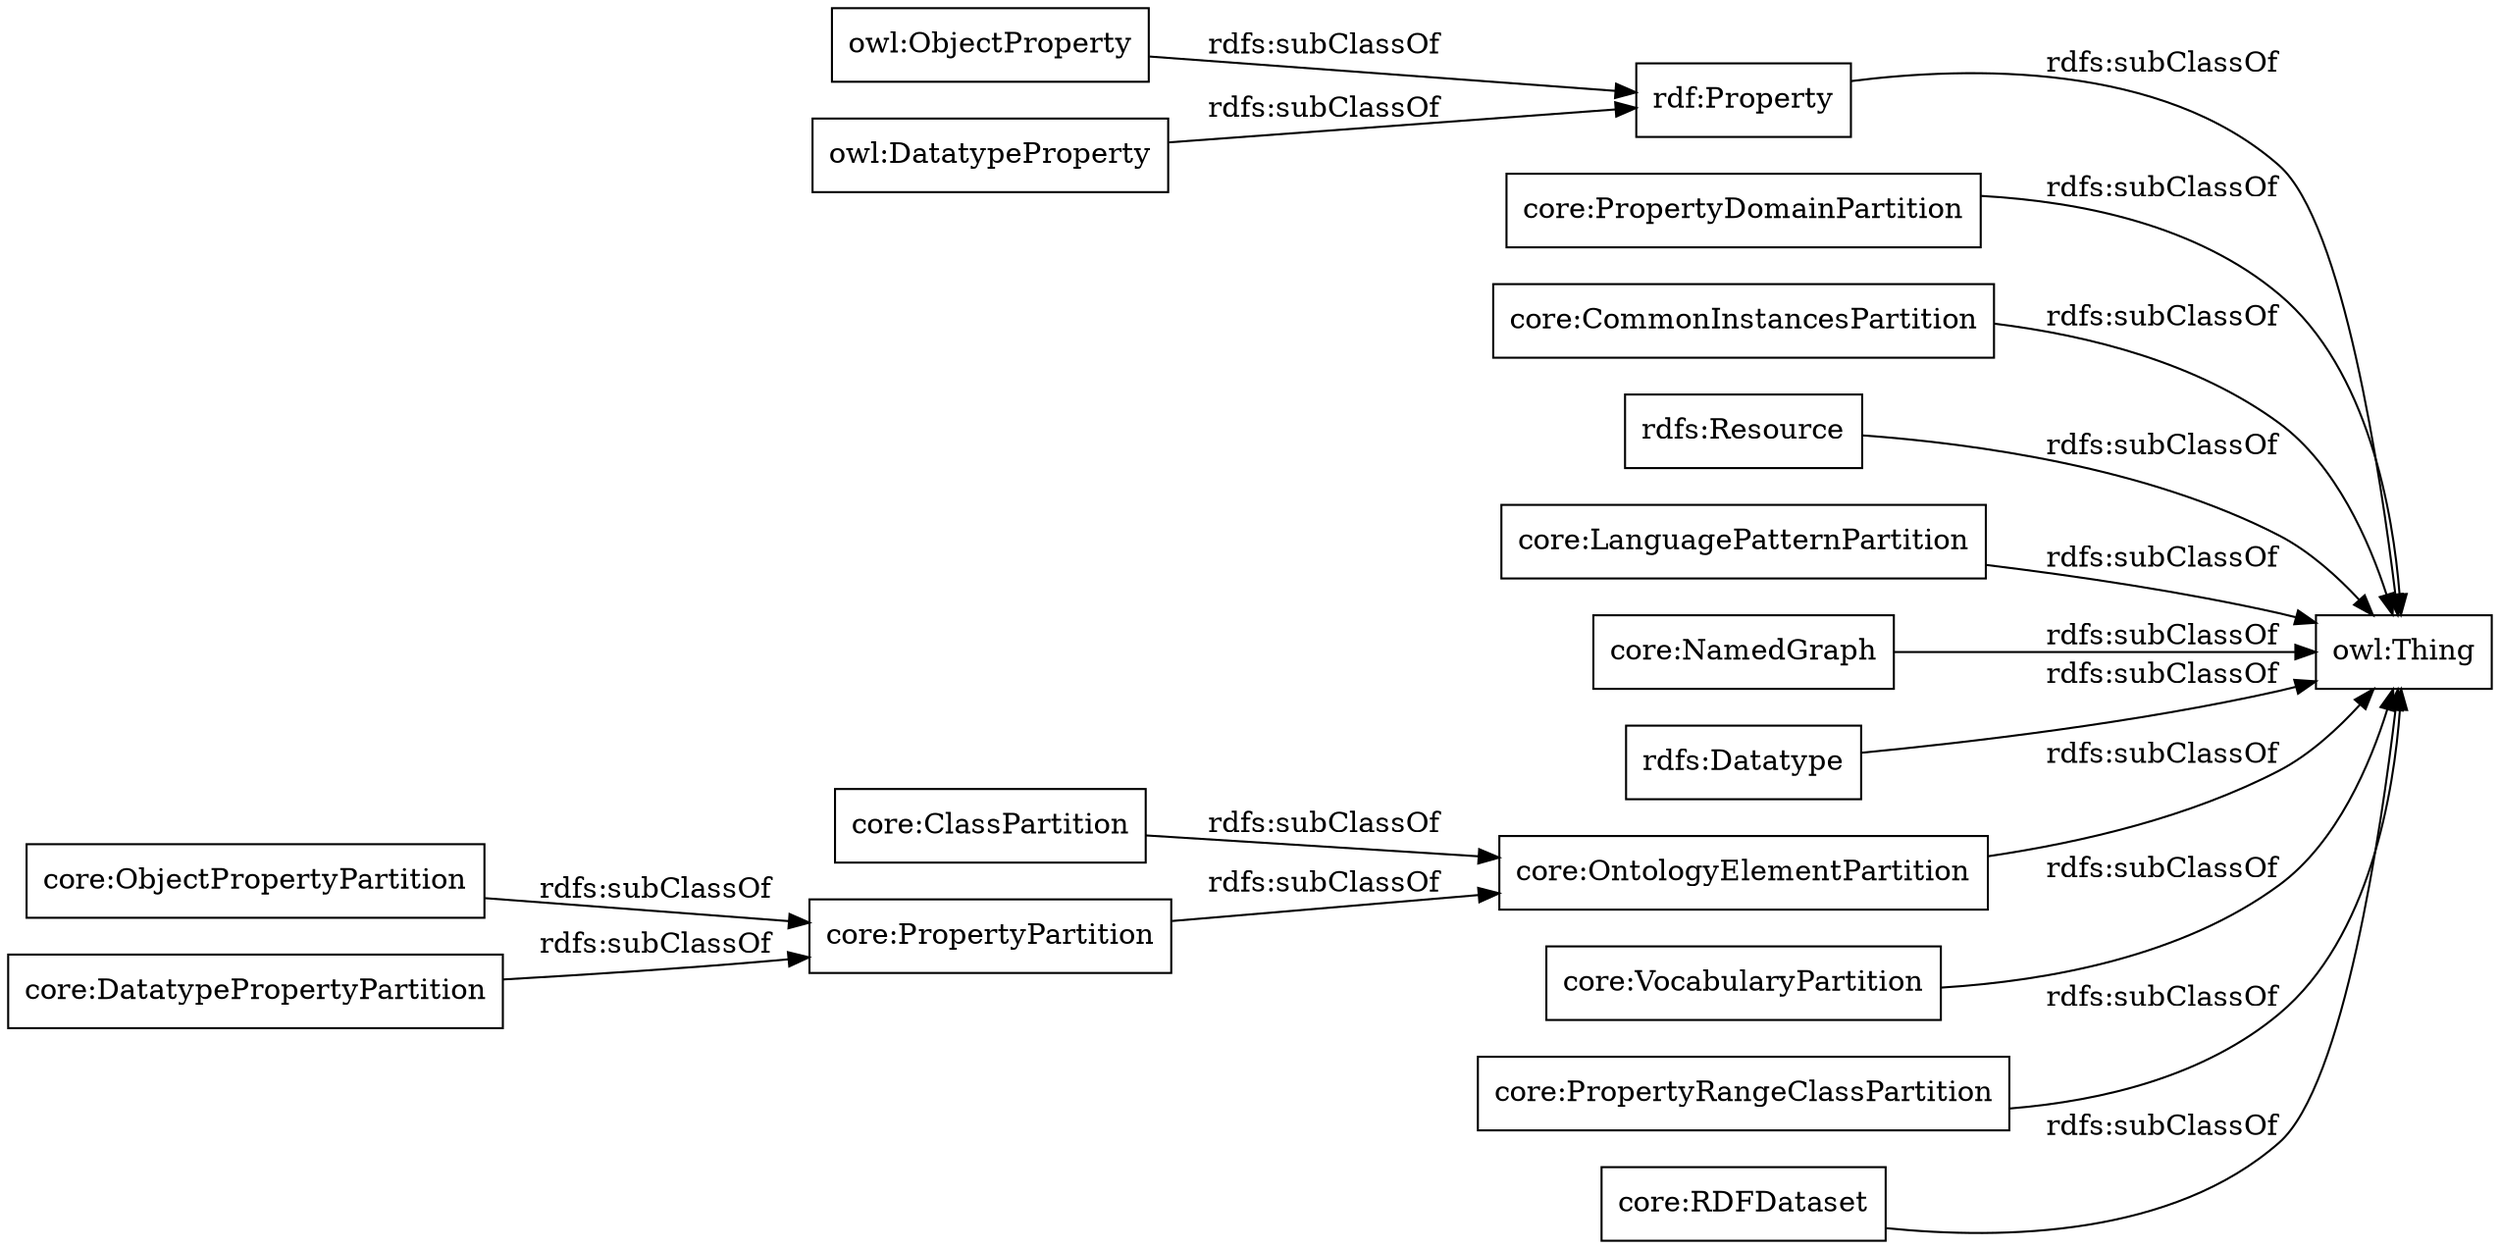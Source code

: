 digraph ar2dtool_diagram { 
rankdir=LR;
size="1000"
node [shape = rectangle, color="black"]; "core:ClassPartition" "core:PropertyPartition" "core:ObjectPropertyPartition" "core:PropertyDomainPartition" "core:OntologyElementPartition" "owl:ObjectProperty" "core:CommonInstancesPartition" "rdfs:Resource" "core:LanguagePatternPartition" "core:NamedGraph" "rdfs:Datatype" "rdf:Property" "owl:DatatypeProperty" "core:DatatypePropertyPartition" "core:VocabularyPartition" "core:PropertyRangeClassPartition" "core:RDFDataset" ; /*classes style*/
	"core:PropertyRangeClassPartition" -> "owl:Thing" [ label = "rdfs:subClassOf" ];
	"rdfs:Resource" -> "owl:Thing" [ label = "rdfs:subClassOf" ];
	"core:ObjectPropertyPartition" -> "core:PropertyPartition" [ label = "rdfs:subClassOf" ];
	"core:PropertyDomainPartition" -> "owl:Thing" [ label = "rdfs:subClassOf" ];
	"rdf:Property" -> "owl:Thing" [ label = "rdfs:subClassOf" ];
	"owl:DatatypeProperty" -> "rdf:Property" [ label = "rdfs:subClassOf" ];
	"core:VocabularyPartition" -> "owl:Thing" [ label = "rdfs:subClassOf" ];
	"core:DatatypePropertyPartition" -> "core:PropertyPartition" [ label = "rdfs:subClassOf" ];
	"core:CommonInstancesPartition" -> "owl:Thing" [ label = "rdfs:subClassOf" ];
	"core:OntologyElementPartition" -> "owl:Thing" [ label = "rdfs:subClassOf" ];
	"core:RDFDataset" -> "owl:Thing" [ label = "rdfs:subClassOf" ];
	"core:PropertyPartition" -> "core:OntologyElementPartition" [ label = "rdfs:subClassOf" ];
	"core:LanguagePatternPartition" -> "owl:Thing" [ label = "rdfs:subClassOf" ];
	"core:NamedGraph" -> "owl:Thing" [ label = "rdfs:subClassOf" ];
	"core:ClassPartition" -> "core:OntologyElementPartition" [ label = "rdfs:subClassOf" ];
	"owl:ObjectProperty" -> "rdf:Property" [ label = "rdfs:subClassOf" ];
	"rdfs:Datatype" -> "owl:Thing" [ label = "rdfs:subClassOf" ];

}
